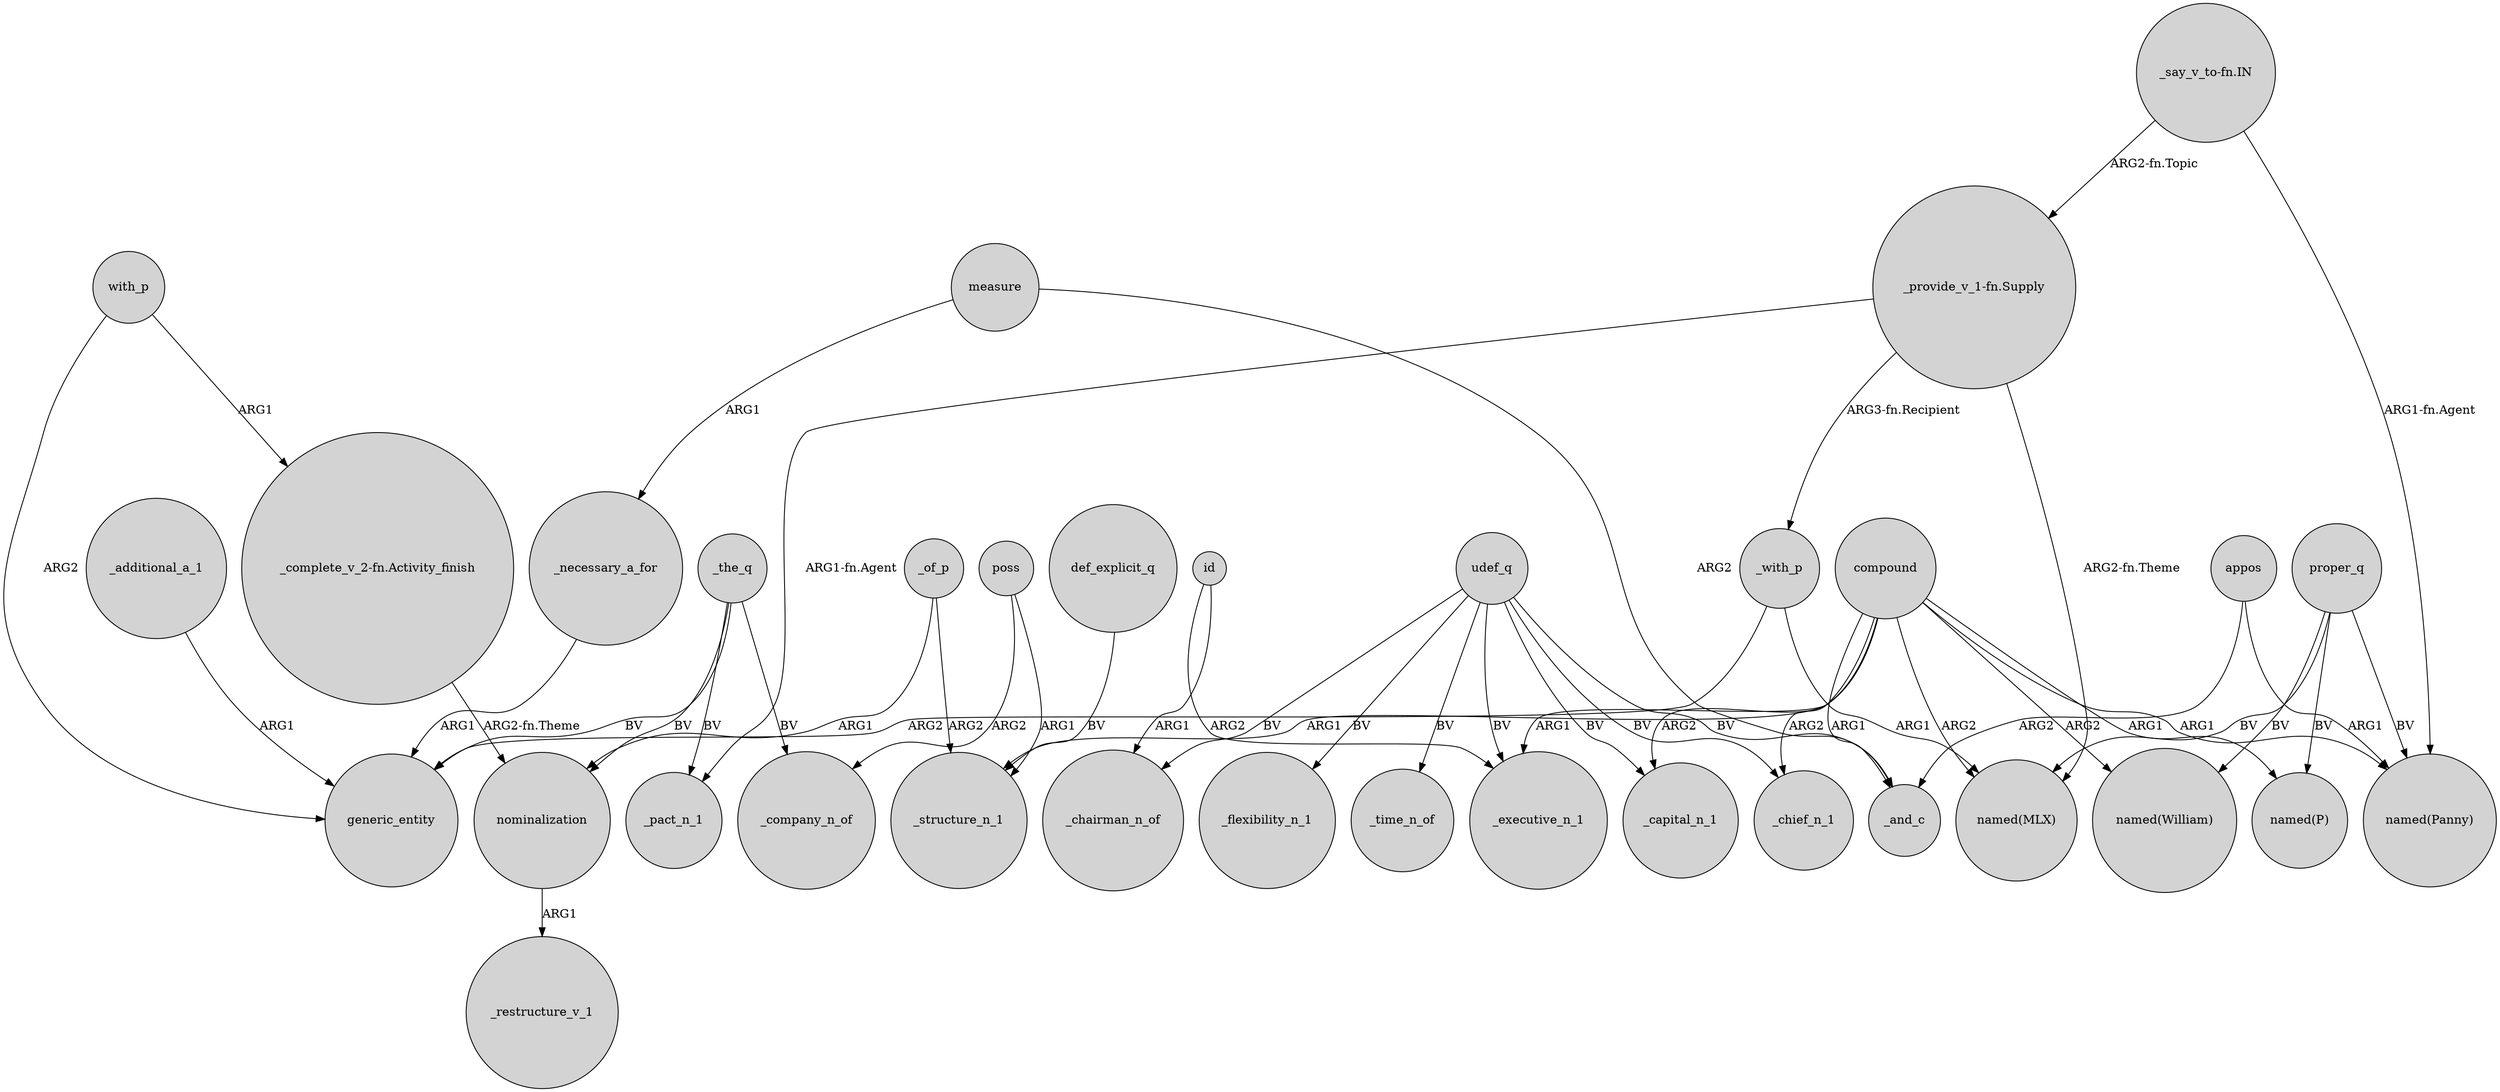 digraph {
	node [shape=circle style=filled]
	_the_q -> generic_entity [label=BV]
	poss -> _structure_n_1 [label=ARG1]
	_necessary_a_for -> generic_entity [label=ARG1]
	compound -> _capital_n_1 [label=ARG2]
	compound -> "named(Panny)" [label=ARG1]
	measure -> _and_c [label=ARG2]
	udef_q -> _executive_n_1 [label=BV]
	_with_p -> generic_entity [label=ARG2]
	with_p -> "_complete_v_2-fn.Activity_finish" [label=ARG1]
	_the_q -> _pact_n_1 [label=BV]
	compound -> _executive_n_1 [label=ARG1]
	id -> _executive_n_1 [label=ARG2]
	udef_q -> _flexibility_n_1 [label=BV]
	compound -> _structure_n_1 [label=ARG1]
	"_provide_v_1-fn.Supply" -> _with_p [label="ARG3-fn.Recipient"]
	"_say_v_to-fn.IN" -> "_provide_v_1-fn.Supply" [label="ARG2-fn.Topic"]
	_of_p -> nominalization [label=ARG1]
	proper_q -> "named(Panny)" [label=BV]
	udef_q -> _chairman_n_of [label=BV]
	compound -> _chief_n_1 [label=ARG2]
	"_provide_v_1-fn.Supply" -> _pact_n_1 [label="ARG1-fn.Agent"]
	_with_p -> "named(MLX)" [label=ARG1]
	_the_q -> _company_n_of [label=BV]
	nominalization -> _restructure_v_1 [label=ARG1]
	"_provide_v_1-fn.Supply" -> "named(MLX)" [label="ARG2-fn.Theme"]
	proper_q -> "named(MLX)" [label=BV]
	"_complete_v_2-fn.Activity_finish" -> nominalization [label="ARG2-fn.Theme"]
	measure -> _necessary_a_for [label=ARG1]
	compound -> "named(William)" [label=ARG2]
	appos -> _and_c [label=ARG2]
	udef_q -> _chief_n_1 [label=BV]
	"_say_v_to-fn.IN" -> "named(Panny)" [label="ARG1-fn.Agent"]
	def_explicit_q -> _structure_n_1 [label=BV]
	compound -> "named(MLX)" [label=ARG2]
	udef_q -> _time_n_of [label=BV]
	compound -> _and_c [label=ARG1]
	compound -> "named(P)" [label=ARG1]
	with_p -> generic_entity [label=ARG2]
	poss -> _company_n_of [label=ARG2]
	appos -> "named(Panny)" [label=ARG1]
	_of_p -> _structure_n_1 [label=ARG2]
	_additional_a_1 -> generic_entity [label=ARG1]
	udef_q -> _and_c [label=BV]
	id -> _chairman_n_of [label=ARG1]
	proper_q -> "named(P)" [label=BV]
	proper_q -> "named(William)" [label=BV]
	_the_q -> nominalization [label=BV]
	udef_q -> _capital_n_1 [label=BV]
}
